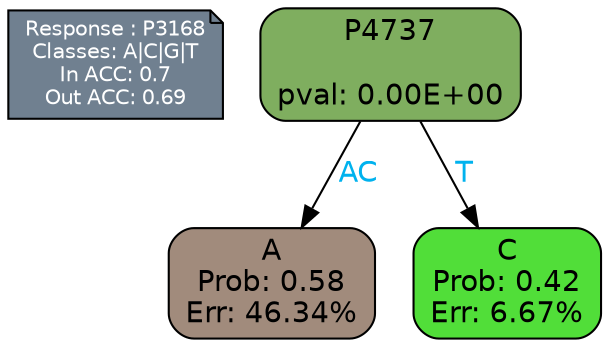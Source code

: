 digraph Tree {
node [shape=box, style="filled, rounded", color="black", fontname=helvetica] ;
graph [ranksep=equally, splines=polylines, bgcolor=transparent, dpi=600] ;
edge [fontname=helvetica] ;
LEGEND [label="Response : P3168
Classes: A|C|G|T
In ACC: 0.7
Out ACC: 0.69
",shape=note,align=left,style=filled,fillcolor="slategray",fontcolor="white",fontsize=10];1 [label="P4737

pval: 0.00E+00", fillcolor="#7fae5f"] ;
2 [label="A
Prob: 0.58
Err: 46.34%", fillcolor="#a18b7c"] ;
3 [label="C
Prob: 0.42
Err: 6.67%", fillcolor="#51de39"] ;
1 -> 2 [label="AC",fontcolor=deepskyblue2] ;
1 -> 3 [label="T",fontcolor=deepskyblue2] ;
{rank = same; 2;3;}{rank = same; LEGEND;1;}}